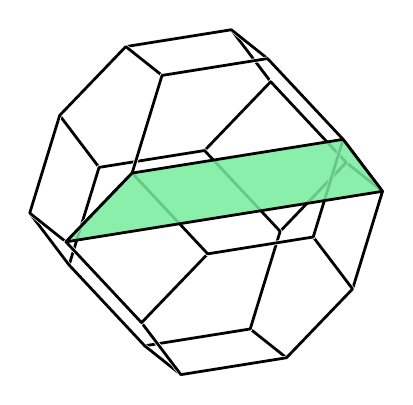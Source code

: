 % polymake for julian
% Fri Jul  6 09:47:39 2018
% unnamed

\begin{tikzpicture}[x  = {(0.9cm,-0.076cm)},
                    y  = {(-0.06cm,0.95cm)},
                    z  = {(-0.44cm,-0.29cm)},
                    scale = 1,
                    color = {lightgray}]


  % DEF POINTS
  \coordinate (v0_unnamed__1) at (2, 1, 0);
  \coordinate (v1_unnamed__1) at (1, 2, 0);
  \coordinate (v2_unnamed__1) at (2, 0, 1);
  \coordinate (v3_unnamed__1) at (2, 0, -1);
  \coordinate (v4_unnamed__1) at (1, 0, 2);
  \coordinate (v5_unnamed__1) at (1, 0, -2);
  \coordinate (v6_unnamed__1) at (0, 2, 1);
  \coordinate (v7_unnamed__1) at (2, -1, 0);
  \coordinate (v8_unnamed__1) at (0, 2, -1);
  \coordinate (v9_unnamed__1) at (0, 1, 2);
  \coordinate (v10_unnamed__1) at (1, -2, 0);
  \coordinate (v11_unnamed__1) at (0, 1, -2);
  \coordinate (v12_unnamed__1) at (0, -1, -2);
  \coordinate (v13_unnamed__1) at (-1, 2, 0);
  \coordinate (v14_unnamed__1) at (0, -1, 2);
  \coordinate (v15_unnamed__1) at (0, -2, -1);
  \coordinate (v16_unnamed__1) at (-2, 1, 0);
  \coordinate (v17_unnamed__1) at (0, -2, 1);
  \coordinate (v18_unnamed__1) at (-1, 0, -2);
  \coordinate (v19_unnamed__1) at (-1, 0, 2);
  \coordinate (v20_unnamed__1) at (-2, 0, -1);
  \coordinate (v21_unnamed__1) at (-2, 0, 1);
  \coordinate (v22_unnamed__1) at (-1, -2, 0);
  \coordinate (v23_unnamed__1) at (-2, -1, 0);


  % EDGES STYLE
  \definecolor{edgecolor_unnamed__1}{rgb}{ 0,0,0 }
  \tikzstyle{facestyle_unnamed__1} = [fill=none, fill opacity=0.85, preaction={draw=white, line cap=round, line width=1.5 pt}, draw=edgecolor_unnamed__1, line width=1 pt, line cap=round, line join=round]


  % FACES and EDGES and POINTS in the right order
  \draw[facestyle_unnamed__1] (v11_unnamed__1) -- (v8_unnamed__1) -- (v1_unnamed__1) -- (v0_unnamed__1) -- (v3_unnamed__1) -- (v5_unnamed__1) -- (v11_unnamed__1) -- cycle;
  \draw[facestyle_unnamed__1] (v17_unnamed__1) -- (v22_unnamed__1) -- (v15_unnamed__1) -- (v10_unnamed__1) -- (v17_unnamed__1) -- cycle;
  \draw[facestyle_unnamed__1] (v20_unnamed__1) -- (v23_unnamed__1) -- (v21_unnamed__1) -- (v16_unnamed__1) -- (v20_unnamed__1) -- cycle;
  \draw[facestyle_unnamed__1] (v15_unnamed__1) -- (v12_unnamed__1) -- (v5_unnamed__1) -- (v3_unnamed__1) -- (v7_unnamed__1) -- (v10_unnamed__1) -- (v15_unnamed__1) -- cycle;
  \draw[facestyle_unnamed__1] (v20_unnamed__1) -- (v16_unnamed__1) -- (v13_unnamed__1) -- (v8_unnamed__1) -- (v11_unnamed__1) -- (v18_unnamed__1) -- (v20_unnamed__1) -- cycle;
  \draw[facestyle_unnamed__1] (v18_unnamed__1) -- (v11_unnamed__1) -- (v5_unnamed__1) -- (v12_unnamed__1) -- (v18_unnamed__1) -- cycle;


  %POINTS


  %FACETS
  \draw[facestyle_unnamed__1] (v22_unnamed__1) -- (v23_unnamed__1) -- (v20_unnamed__1) -- (v18_unnamed__1) -- (v12_unnamed__1) -- (v15_unnamed__1) -- (v22_unnamed__1) -- cycle;


  %POINTS


  %FACETS
  \draw[facestyle_unnamed__1] (v21_unnamed__1) -- (v23_unnamed__1) -- (v22_unnamed__1) -- (v17_unnamed__1) -- (v14_unnamed__1) -- (v19_unnamed__1) -- (v21_unnamed__1) -- cycle;


  %POINTS


  %FACETS
  \draw[facestyle_unnamed__1] (v13_unnamed__1) -- (v6_unnamed__1) -- (v1_unnamed__1) -- (v8_unnamed__1) -- (v13_unnamed__1) -- cycle;


  %POINTS


  %FACETS
  \draw[facestyle_unnamed__1] (v2_unnamed__1) -- (v7_unnamed__1) -- (v3_unnamed__1) -- (v0_unnamed__1) -- (v2_unnamed__1) -- cycle;


  %POINTS


  %FACETS
  \draw[facestyle_unnamed__1] (v16_unnamed__1) -- (v21_unnamed__1) -- (v19_unnamed__1) -- (v9_unnamed__1) -- (v6_unnamed__1) -- (v13_unnamed__1) -- (v16_unnamed__1) -- cycle;


  %POINTS


  %FACETS
  \draw[facestyle_unnamed__1] (v14_unnamed__1) -- (v17_unnamed__1) -- (v10_unnamed__1) -- (v7_unnamed__1) -- (v2_unnamed__1) -- (v4_unnamed__1) -- (v14_unnamed__1) -- cycle;


  %POINTS


  %FACETS
  \draw[facestyle_unnamed__1] (v19_unnamed__1) -- (v14_unnamed__1) -- (v4_unnamed__1) -- (v9_unnamed__1) -- (v19_unnamed__1) -- cycle;


  %POINTS


  %FACETS
  \draw[facestyle_unnamed__1] (v6_unnamed__1) -- (v9_unnamed__1) -- (v4_unnamed__1) -- (v2_unnamed__1) -- (v0_unnamed__1) -- (v1_unnamed__1) -- (v6_unnamed__1) -- cycle;


  %POINTS


  %FACETS

  % DEF POINTS
  \coordinate (v0_unnamed__2) at (2, 1, 0);
  \coordinate (v1_unnamed__2) at (2, 0, -1);
  \coordinate (v2_unnamed__2) at (0, 1, 2);
  \coordinate (v3_unnamed__2) at (-1, 0, 2);


  % EDGES STYLE
  \definecolor{edgecolor_unnamed__2}{rgb}{ 0,0,0 }

  % FACES STYLE
  \definecolor{facetcolor_unnamed__2}{rgb}{ 0.467,0.925,0.62 }

  \tikzstyle{facestyle_unnamed__2} = [fill=facetcolor_unnamed__2, fill opacity=0.85, draw=edgecolor_unnamed__2, line width=1 pt, line cap=round, line join=round]


  % FACES and EDGES and POINTS in the right order
  \draw[facestyle_unnamed__2] (v1_unnamed__2) -- (v0_unnamed__2) -- (v2_unnamed__2) -- (v3_unnamed__2) -- (v1_unnamed__2) -- cycle;


  %POINTS


  %FACETS

\end{tikzpicture}
